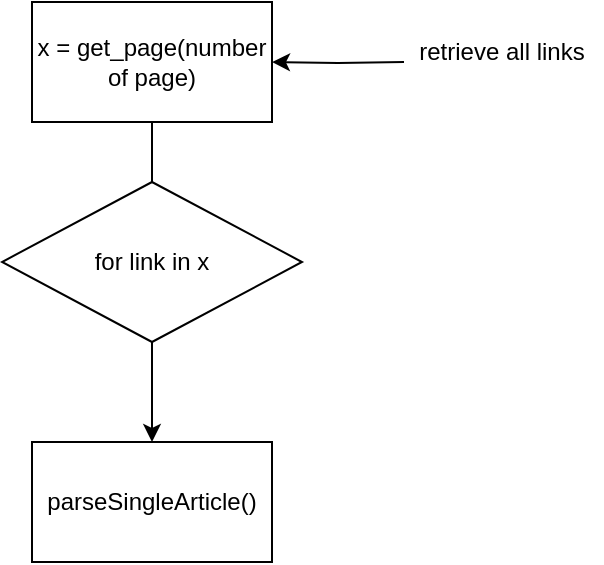 <mxfile version="15.8.7" type="github">
  <diagram id="C5RBs43oDa-KdzZeNtuy" name="Page-1">
    <mxGraphModel dx="1422" dy="786" grid="1" gridSize="10" guides="1" tooltips="1" connect="1" arrows="1" fold="1" page="1" pageScale="1" pageWidth="827" pageHeight="1169" math="0" shadow="0">
      <root>
        <mxCell id="WIyWlLk6GJQsqaUBKTNV-0" />
        <mxCell id="WIyWlLk6GJQsqaUBKTNV-1" parent="WIyWlLk6GJQsqaUBKTNV-0" />
        <mxCell id="QQL1Tu7bOvLYXqKbivE9-3" value="" style="edgeStyle=orthogonalEdgeStyle;rounded=0;orthogonalLoop=1;jettySize=auto;html=1;startArrow=none;" edge="1" parent="WIyWlLk6GJQsqaUBKTNV-1" source="QQL1Tu7bOvLYXqKbivE9-4" target="QQL1Tu7bOvLYXqKbivE9-1">
          <mxGeometry relative="1" as="geometry" />
        </mxCell>
        <mxCell id="QQL1Tu7bOvLYXqKbivE9-0" value="x = get_page(number of page)" style="rounded=0;whiteSpace=wrap;html=1;" vertex="1" parent="WIyWlLk6GJQsqaUBKTNV-1">
          <mxGeometry x="365" y="130" width="120" height="60" as="geometry" />
        </mxCell>
        <mxCell id="QQL1Tu7bOvLYXqKbivE9-1" value="parseSingleArticle()" style="rounded=0;whiteSpace=wrap;html=1;" vertex="1" parent="WIyWlLk6GJQsqaUBKTNV-1">
          <mxGeometry x="365" y="350" width="120" height="60" as="geometry" />
        </mxCell>
        <mxCell id="QQL1Tu7bOvLYXqKbivE9-4" value="for link in x" style="rhombus;whiteSpace=wrap;html=1;" vertex="1" parent="WIyWlLk6GJQsqaUBKTNV-1">
          <mxGeometry x="350" y="220" width="150" height="80" as="geometry" />
        </mxCell>
        <mxCell id="QQL1Tu7bOvLYXqKbivE9-5" value="" style="edgeStyle=orthogonalEdgeStyle;rounded=0;orthogonalLoop=1;jettySize=auto;html=1;endArrow=none;" edge="1" parent="WIyWlLk6GJQsqaUBKTNV-1" source="QQL1Tu7bOvLYXqKbivE9-0" target="QQL1Tu7bOvLYXqKbivE9-4">
          <mxGeometry relative="1" as="geometry">
            <mxPoint x="425" y="190" as="sourcePoint" />
            <mxPoint x="451" y="400" as="targetPoint" />
          </mxGeometry>
        </mxCell>
        <mxCell id="QQL1Tu7bOvLYXqKbivE9-7" value="" style="edgeStyle=orthogonalEdgeStyle;rounded=0;orthogonalLoop=1;jettySize=auto;html=1;" edge="1" parent="WIyWlLk6GJQsqaUBKTNV-1" target="QQL1Tu7bOvLYXqKbivE9-0">
          <mxGeometry relative="1" as="geometry">
            <mxPoint x="551" y="160" as="sourcePoint" />
          </mxGeometry>
        </mxCell>
        <mxCell id="QQL1Tu7bOvLYXqKbivE9-6" value="retrieve all links" style="text;html=1;strokeColor=none;fillColor=none;align=center;verticalAlign=middle;whiteSpace=wrap;rounded=0;" vertex="1" parent="WIyWlLk6GJQsqaUBKTNV-1">
          <mxGeometry x="550" y="140" width="100" height="30" as="geometry" />
        </mxCell>
      </root>
    </mxGraphModel>
  </diagram>
</mxfile>
